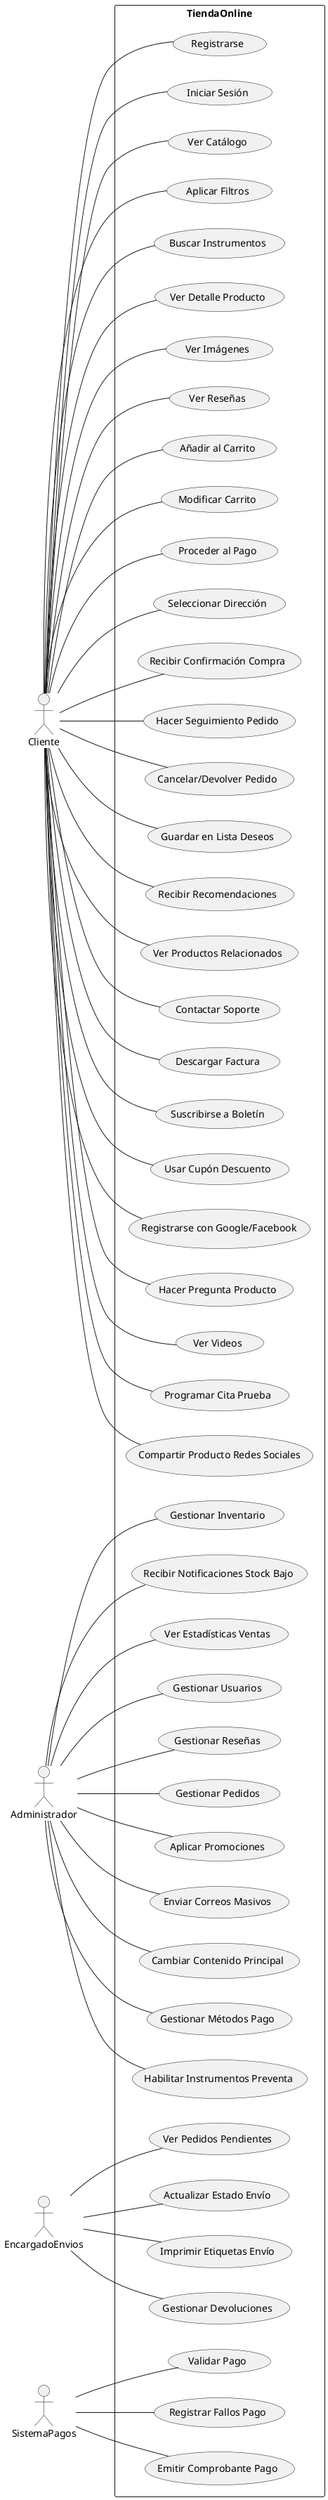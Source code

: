 ' Title: Diagrama de Casos de Uso para una Tienda Online de Instrumentos Musicales

@startuml
left to right direction

actor Cliente
actor Administrador
actor EncargadoEnvios
actor SistemaPagos

rectangle TiendaOnline {

    Cliente -- (Registrarse)
    Cliente -- (Iniciar Sesión)
    Cliente -- (Ver Catálogo)
    Cliente -- (Aplicar Filtros)
    Cliente -- (Buscar Instrumentos)
    Cliente -- (Ver Detalle Producto)
    Cliente -- (Ver Imágenes)
    Cliente -- (Ver Reseñas)
    Cliente -- (Añadir al Carrito)
    Cliente -- (Modificar Carrito)
    Cliente -- (Proceder al Pago)
    Cliente -- (Seleccionar Dirección)
    Cliente -- (Recibir Confirmación Compra)
    Cliente -- (Hacer Seguimiento Pedido)
    Cliente -- (Cancelar/Devolver Pedido)
    Cliente -- (Guardar en Lista Deseos)
    Cliente -- (Recibir Recomendaciones)
    Cliente -- (Ver Productos Relacionados)
    Cliente -- (Contactar Soporte)
    Cliente -- (Descargar Factura)
    Cliente -- (Suscribirse a Boletín)
    Cliente -- (Usar Cupón Descuento)
    Cliente -- (Registrarse con Google/Facebook)
    Cliente -- (Hacer Pregunta Producto)
    Cliente -- (Ver Videos)
    Cliente -- (Programar Cita Prueba)
    Cliente -- (Compartir Producto Redes Sociales)


    Administrador -- (Gestionar Inventario)
    Administrador -- (Recibir Notificaciones Stock Bajo)
    Administrador -- (Ver Estadísticas Ventas)
    Administrador -- (Gestionar Usuarios)
    Administrador -- (Gestionar Reseñas)
    Administrador -- (Gestionar Pedidos)
    Administrador -- (Aplicar Promociones)
    Administrador -- (Enviar Correos Masivos)
    Administrador -- (Cambiar Contenido Principal)
    Administrador -- (Gestionar Métodos Pago)
    Administrador -- (Habilitar Instrumentos Preventa)

    EncargadoEnvios -- (Ver Pedidos Pendientes)
    EncargadoEnvios -- (Actualizar Estado Envío)
    EncargadoEnvios -- (Imprimir Etiquetas Envío)
    EncargadoEnvios -- (Gestionar Devoluciones)

    SistemaPagos -- (Validar Pago)
    SistemaPagos -- (Registrar Fallos Pago)
    SistemaPagos -- (Emitir Comprobante Pago)

}

@enduml